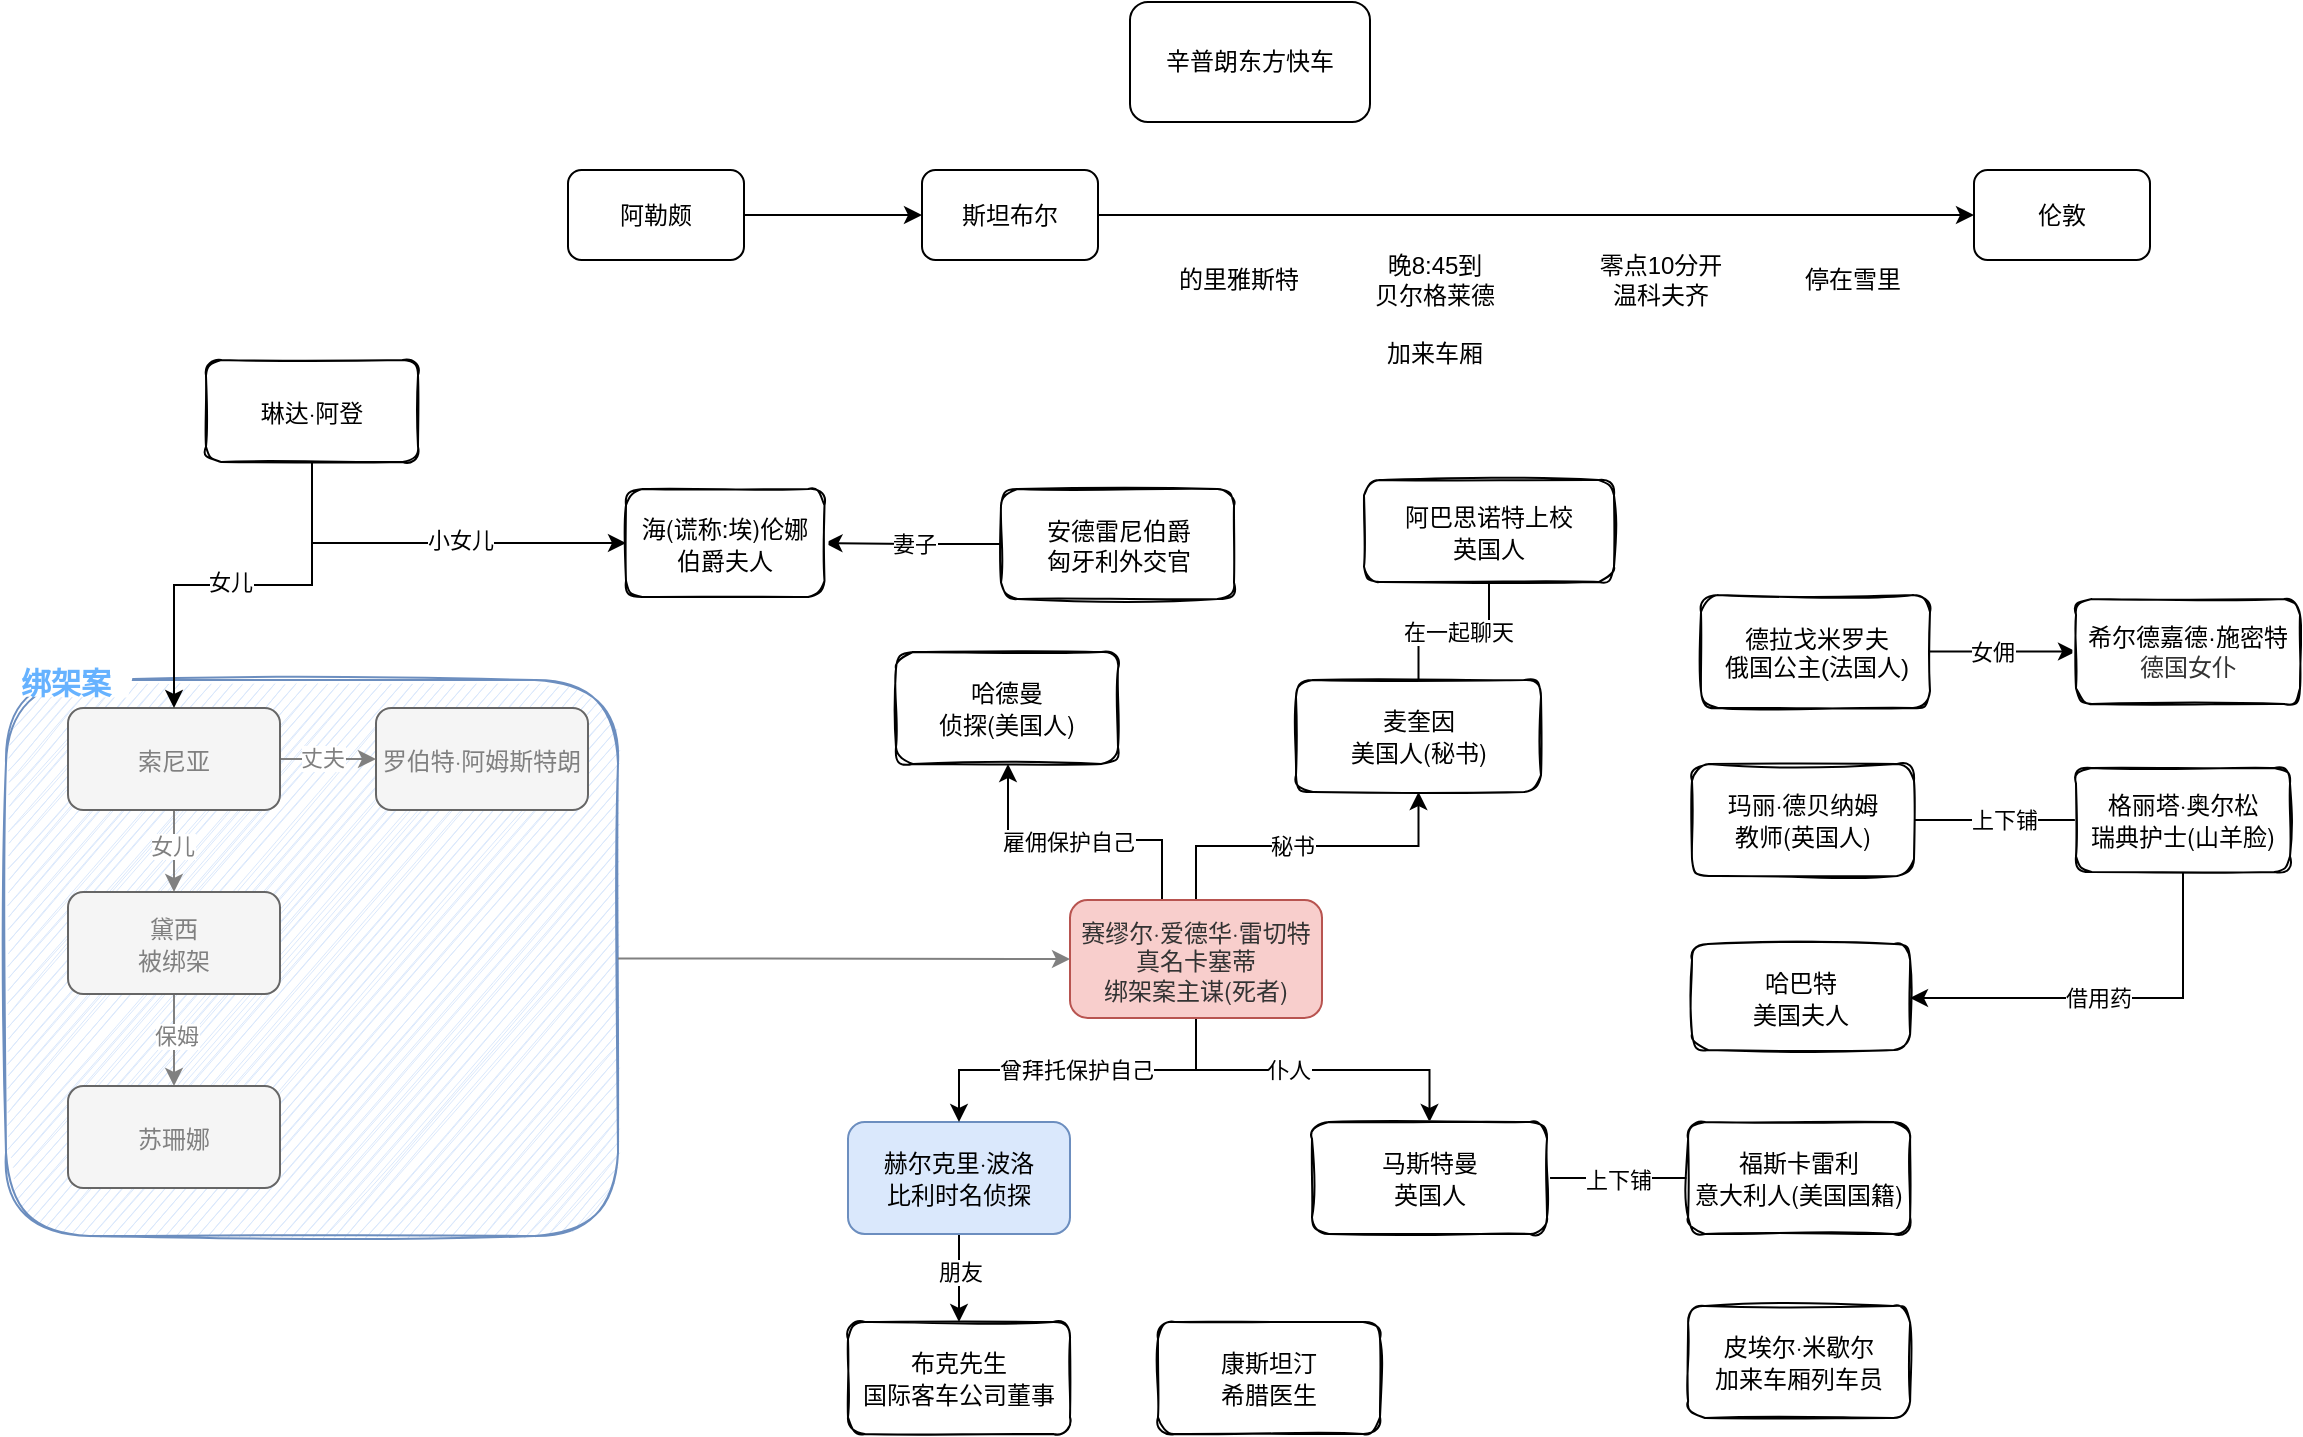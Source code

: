 <mxfile version="16.5.2" type="github">
  <diagram id="MlBCAPcGAkFOIGCXiuSW" name="Page-1">
    <mxGraphModel dx="1964" dy="1904" grid="0" gridSize="10" guides="1" tooltips="1" connect="1" arrows="1" fold="1" page="1" pageScale="1" pageWidth="827" pageHeight="1169" math="0" shadow="0">
      <root>
        <mxCell id="0" />
        <mxCell id="1" parent="0" />
        <mxCell id="QgPp9RPT2WpYIM99cKjE-49" value="" style="rounded=1;whiteSpace=wrap;html=1;sketch=1;fillColor=#dae8fc;strokeColor=#6c8ebf;" vertex="1" parent="1">
          <mxGeometry x="-168" y="267" width="306" height="278" as="geometry" />
        </mxCell>
        <mxCell id="HqvWkcDixMvHnZ1-jMWS-3" value="" style="edgeStyle=orthogonalEdgeStyle;rounded=0;orthogonalLoop=1;jettySize=auto;html=1;fontColor=default;labelBackgroundColor=none;" parent="1" source="HqvWkcDixMvHnZ1-jMWS-1" target="HqvWkcDixMvHnZ1-jMWS-2" edge="1">
          <mxGeometry relative="1" as="geometry" />
        </mxCell>
        <mxCell id="cn9sds8N5PX_h7D6BUcy-20" value="朋友" style="edgeLabel;html=1;align=center;verticalAlign=middle;resizable=0;points=[];" parent="HqvWkcDixMvHnZ1-jMWS-3" vertex="1" connectable="0">
          <mxGeometry x="-0.155" relative="1" as="geometry">
            <mxPoint as="offset" />
          </mxGeometry>
        </mxCell>
        <mxCell id="HqvWkcDixMvHnZ1-jMWS-1" value="&lt;span style=&quot;font-family: &amp;quot;helvetica neue&amp;quot;, helvetica, arial, &amp;quot;pingfang sc&amp;quot;, &amp;quot;hiragino sans gb&amp;quot;, &amp;quot;microsoft yahei&amp;quot;, &amp;quot;wenquanyi micro hei&amp;quot;, sans-serif; text-align: -webkit-left;&quot;&gt;赫尔克里·波洛&lt;br&gt;比利时名侦探&lt;br&gt;&lt;/span&gt;" style="rounded=1;whiteSpace=wrap;html=1;sketch=0;labelBackgroundColor=none;fillColor=#dae8fc;strokeColor=#6c8ebf;" parent="1" vertex="1">
          <mxGeometry x="253" y="488" width="111" height="56" as="geometry" />
        </mxCell>
        <mxCell id="HqvWkcDixMvHnZ1-jMWS-2" value="&lt;span style=&quot;font-family: &amp;quot;helvetica neue&amp;quot;, helvetica, arial, &amp;quot;pingfang sc&amp;quot;, &amp;quot;hiragino sans gb&amp;quot;, &amp;quot;microsoft yahei&amp;quot;, &amp;quot;wenquanyi micro hei&amp;quot;, sans-serif; text-align: -webkit-left;&quot;&gt;布克先生&lt;br&gt;&lt;/span&gt;&lt;span style=&quot;font-family: &amp;quot;helvetica neue&amp;quot;, helvetica, arial, &amp;quot;pingfang sc&amp;quot;, &amp;quot;hiragino sans gb&amp;quot;, &amp;quot;microsoft yahei&amp;quot;, &amp;quot;wenquanyi micro hei&amp;quot;, sans-serif; text-align: -webkit-left;&quot;&gt;国际客车公司董事&lt;/span&gt;&lt;span style=&quot;font-family: &amp;quot;helvetica neue&amp;quot;, helvetica, arial, &amp;quot;pingfang sc&amp;quot;, &amp;quot;hiragino sans gb&amp;quot;, &amp;quot;microsoft yahei&amp;quot;, &amp;quot;wenquanyi micro hei&amp;quot;, sans-serif; text-align: -webkit-left;&quot;&gt;&lt;br&gt;&lt;/span&gt;" style="rounded=1;whiteSpace=wrap;html=1;sketch=1;fontColor=default;labelBackgroundColor=none;" parent="1" vertex="1">
          <mxGeometry x="253" y="588" width="111" height="56" as="geometry" />
        </mxCell>
        <mxCell id="QgPp9RPT2WpYIM99cKjE-3" value="" style="edgeStyle=orthogonalEdgeStyle;rounded=0;orthogonalLoop=1;jettySize=auto;html=1;endArrow=none;endFill=0;" edge="1" parent="1" source="HqvWkcDixMvHnZ1-jMWS-5" target="cn9sds8N5PX_h7D6BUcy-2">
          <mxGeometry relative="1" as="geometry" />
        </mxCell>
        <mxCell id="QgPp9RPT2WpYIM99cKjE-4" value="在一起聊天" style="edgeLabel;html=1;align=center;verticalAlign=middle;resizable=0;points=[];" vertex="1" connectable="0" parent="QgPp9RPT2WpYIM99cKjE-3">
          <mxGeometry x="-0.053" relative="1" as="geometry">
            <mxPoint as="offset" />
          </mxGeometry>
        </mxCell>
        <mxCell id="HqvWkcDixMvHnZ1-jMWS-5" value="&lt;span style=&quot;font-family: &amp;#34;helvetica neue&amp;#34; , &amp;#34;helvetica&amp;#34; , &amp;#34;arial&amp;#34; , &amp;#34;pingfang sc&amp;#34; , &amp;#34;hiragino sans gb&amp;#34; , &amp;#34;microsoft yahei&amp;#34; , &amp;#34;wenquanyi micro hei&amp;#34; , sans-serif ; text-align: -webkit-left&quot;&gt;阿巴思诺特上校&lt;br&gt;&lt;/span&gt;&lt;span style=&quot;font-family: &amp;#34;helvetica neue&amp;#34; , &amp;#34;helvetica&amp;#34; , &amp;#34;arial&amp;#34; , &amp;#34;pingfang sc&amp;#34; , &amp;#34;hiragino sans gb&amp;#34; , &amp;#34;microsoft yahei&amp;#34; , &amp;#34;wenquanyi micro hei&amp;#34; , sans-serif ; text-align: -webkit-left&quot;&gt;英国人&lt;br&gt;&lt;/span&gt;" style="rounded=1;whiteSpace=wrap;html=1;sketch=1;fontColor=default;labelBackgroundColor=none;" parent="1" vertex="1">
          <mxGeometry x="511" y="167" width="125" height="51" as="geometry" />
        </mxCell>
        <mxCell id="HqvWkcDixMvHnZ1-jMWS-6" value="&lt;span style=&quot;font-family: &amp;#34;helvetica neue&amp;#34; , &amp;#34;helvetica&amp;#34; , &amp;#34;arial&amp;#34; , &amp;#34;pingfang sc&amp;#34; , &amp;#34;hiragino sans gb&amp;#34; , &amp;#34;microsoft yahei&amp;#34; , &amp;#34;wenquanyi micro hei&amp;#34; , sans-serif ; text-align: -webkit-left&quot;&gt;哈巴特&lt;br&gt;&lt;/span&gt;&lt;span style=&quot;font-family: &amp;#34;helvetica neue&amp;#34; , &amp;#34;helvetica&amp;#34; , &amp;#34;arial&amp;#34; , &amp;#34;pingfang sc&amp;#34; , &amp;#34;hiragino sans gb&amp;#34; , &amp;#34;microsoft yahei&amp;#34; , &amp;#34;wenquanyi micro hei&amp;#34; , sans-serif ; text-align: -webkit-left&quot;&gt;美国夫人&lt;/span&gt;&lt;span style=&quot;font-family: &amp;#34;helvetica neue&amp;#34; , &amp;#34;helvetica&amp;#34; , &amp;#34;arial&amp;#34; , &amp;#34;pingfang sc&amp;#34; , &amp;#34;hiragino sans gb&amp;#34; , &amp;#34;microsoft yahei&amp;#34; , &amp;#34;wenquanyi micro hei&amp;#34; , sans-serif ; text-align: -webkit-left&quot;&gt;&lt;br&gt;&lt;/span&gt;" style="rounded=1;whiteSpace=wrap;html=1;sketch=1;fontColor=default;labelBackgroundColor=none;" parent="1" vertex="1">
          <mxGeometry x="675" y="399" width="109.06" height="53" as="geometry" />
        </mxCell>
        <mxCell id="QgPp9RPT2WpYIM99cKjE-17" style="edgeStyle=orthogonalEdgeStyle;rounded=0;orthogonalLoop=1;jettySize=auto;html=1;startArrow=none;startFill=0;endArrow=none;endFill=0;" edge="1" parent="1" source="HqvWkcDixMvHnZ1-jMWS-7" target="DBjJSSzVIGZz-UhxyDz3-4">
          <mxGeometry relative="1" as="geometry" />
        </mxCell>
        <mxCell id="QgPp9RPT2WpYIM99cKjE-18" value="上下铺" style="edgeLabel;html=1;align=center;verticalAlign=middle;resizable=0;points=[];" vertex="1" connectable="0" parent="QgPp9RPT2WpYIM99cKjE-17">
          <mxGeometry x="0.113" relative="1" as="geometry">
            <mxPoint as="offset" />
          </mxGeometry>
        </mxCell>
        <mxCell id="HqvWkcDixMvHnZ1-jMWS-7" value="&lt;span style=&quot;font-family: &amp;#34;helvetica neue&amp;#34; , &amp;#34;helvetica&amp;#34; , &amp;#34;arial&amp;#34; , &amp;#34;pingfang sc&amp;#34; , &amp;#34;hiragino sans gb&amp;#34; , &amp;#34;microsoft yahei&amp;#34; , &amp;#34;wenquanyi micro hei&amp;#34; , sans-serif ; text-align: -webkit-left&quot;&gt;玛丽·德贝纳姆&lt;br&gt;&lt;/span&gt;&lt;span style=&quot;font-family: &amp;#34;helvetica neue&amp;#34; , &amp;#34;helvetica&amp;#34; , &amp;#34;arial&amp;#34; , &amp;#34;pingfang sc&amp;#34; , &amp;#34;hiragino sans gb&amp;#34; , &amp;#34;microsoft yahei&amp;#34; , &amp;#34;wenquanyi micro hei&amp;#34; , sans-serif ; text-align: -webkit-left&quot;&gt;教师(英国人)&lt;br&gt;&lt;/span&gt;" style="rounded=1;whiteSpace=wrap;html=1;sketch=1;fontColor=default;labelBackgroundColor=none;" parent="1" vertex="1">
          <mxGeometry x="675" y="309" width="111" height="56" as="geometry" />
        </mxCell>
        <mxCell id="cn9sds8N5PX_h7D6BUcy-17" value="" style="edgeStyle=orthogonalEdgeStyle;rounded=0;orthogonalLoop=1;jettySize=auto;html=1;" parent="1" source="HqvWkcDixMvHnZ1-jMWS-8" target="HqvWkcDixMvHnZ1-jMWS-1" edge="1">
          <mxGeometry relative="1" as="geometry" />
        </mxCell>
        <mxCell id="cn9sds8N5PX_h7D6BUcy-18" value="曾拜托保护自己" style="edgeLabel;html=1;align=center;verticalAlign=middle;resizable=0;points=[];" parent="cn9sds8N5PX_h7D6BUcy-17" vertex="1" connectable="0">
          <mxGeometry x="0.017" relative="1" as="geometry">
            <mxPoint as="offset" />
          </mxGeometry>
        </mxCell>
        <mxCell id="ofxOr16MVGAJpTY2hzPO-1" value="" style="edgeStyle=orthogonalEdgeStyle;rounded=0;orthogonalLoop=1;jettySize=auto;html=1;exitX=0.5;exitY=0;exitDx=0;exitDy=0;" parent="1" source="HqvWkcDixMvHnZ1-jMWS-8" target="cn9sds8N5PX_h7D6BUcy-2" edge="1">
          <mxGeometry relative="1" as="geometry">
            <mxPoint x="495" y="392" as="sourcePoint" />
          </mxGeometry>
        </mxCell>
        <mxCell id="ofxOr16MVGAJpTY2hzPO-4" value="秘书" style="edgeLabel;html=1;align=center;verticalAlign=middle;resizable=0;points=[];" parent="ofxOr16MVGAJpTY2hzPO-1" vertex="1" connectable="0">
          <mxGeometry x="-0.12" y="-2" relative="1" as="geometry">
            <mxPoint x="2" y="-2" as="offset" />
          </mxGeometry>
        </mxCell>
        <mxCell id="QgPp9RPT2WpYIM99cKjE-1" style="edgeStyle=orthogonalEdgeStyle;rounded=0;orthogonalLoop=1;jettySize=auto;html=1;exitX=0.5;exitY=1;exitDx=0;exitDy=0;" edge="1" parent="1" source="HqvWkcDixMvHnZ1-jMWS-8" target="cn9sds8N5PX_h7D6BUcy-3">
          <mxGeometry relative="1" as="geometry" />
        </mxCell>
        <mxCell id="QgPp9RPT2WpYIM99cKjE-2" value="仆人" style="edgeLabel;html=1;align=center;verticalAlign=middle;resizable=0;points=[];" vertex="1" connectable="0" parent="QgPp9RPT2WpYIM99cKjE-1">
          <mxGeometry x="-0.493" y="-2" relative="1" as="geometry">
            <mxPoint x="29" y="-2" as="offset" />
          </mxGeometry>
        </mxCell>
        <mxCell id="QgPp9RPT2WpYIM99cKjE-9" style="edgeStyle=orthogonalEdgeStyle;rounded=0;orthogonalLoop=1;jettySize=auto;html=1;entryX=0.5;entryY=1;entryDx=0;entryDy=0;endArrow=classic;endFill=1;startArrow=none;startFill=0;" edge="1" parent="1" source="HqvWkcDixMvHnZ1-jMWS-8" target="QgPp9RPT2WpYIM99cKjE-7">
          <mxGeometry relative="1" as="geometry">
            <Array as="points">
              <mxPoint x="410" y="347" />
              <mxPoint x="333" y="347" />
              <mxPoint x="333" y="309" />
            </Array>
          </mxGeometry>
        </mxCell>
        <mxCell id="QgPp9RPT2WpYIM99cKjE-10" value="雇佣保护自己" style="edgeLabel;html=1;align=center;verticalAlign=middle;resizable=0;points=[];" vertex="1" connectable="0" parent="QgPp9RPT2WpYIM99cKjE-9">
          <mxGeometry x="0.06" y="-2" relative="1" as="geometry">
            <mxPoint y="3" as="offset" />
          </mxGeometry>
        </mxCell>
        <mxCell id="HqvWkcDixMvHnZ1-jMWS-8" value="&lt;span style=&quot;background-color: rgb(255 , 255 , 255)&quot;&gt;&lt;font color=&quot;#333333&quot; face=&quot;helvetica neue, helvetica, arial, pingfang sc, hiragino sans gb, microsoft yahei, wenquanyi micro hei, sans-serif&quot;&gt;&lt;div&gt;赛缪尔·爱德华·雷切特&lt;/div&gt;&lt;div&gt;真名卡塞蒂&lt;/div&gt;&lt;div&gt;绑架案主谋(死者)&lt;/div&gt;&lt;/font&gt;&lt;/span&gt;" style="rounded=1;whiteSpace=wrap;html=1;sketch=0;fillColor=#f8cecc;strokeColor=#b85450;align=center;" parent="1" vertex="1">
          <mxGeometry x="364" y="377" width="126" height="59" as="geometry" />
        </mxCell>
        <mxCell id="DBjJSSzVIGZz-UhxyDz3-2" value="" style="edgeStyle=orthogonalEdgeStyle;rounded=0;orthogonalLoop=1;jettySize=auto;html=1;" parent="1" source="cn9sds8N5PX_h7D6BUcy-1" target="DBjJSSzVIGZz-UhxyDz3-1" edge="1">
          <mxGeometry relative="1" as="geometry" />
        </mxCell>
        <mxCell id="DBjJSSzVIGZz-UhxyDz3-3" value="女佣" style="edgeLabel;html=1;align=center;verticalAlign=middle;resizable=0;points=[];" parent="DBjJSSzVIGZz-UhxyDz3-2" vertex="1" connectable="0">
          <mxGeometry x="-0.182" y="2" relative="1" as="geometry">
            <mxPoint x="1" y="2" as="offset" />
          </mxGeometry>
        </mxCell>
        <mxCell id="cn9sds8N5PX_h7D6BUcy-1" value="&lt;span style=&quot;text-align: -webkit-left&quot;&gt;&lt;font face=&quot;helvetica neue, helvetica, arial, pingfang sc, hiragino sans gb, microsoft yahei, wenquanyi micro hei, sans-serif&quot;&gt;德拉戈米罗夫&lt;br&gt;&lt;/font&gt;俄国公主(法国人)&lt;br&gt;&lt;/span&gt;" style="rounded=1;whiteSpace=wrap;html=1;sketch=1;fontColor=default;labelBackgroundColor=none;" parent="1" vertex="1">
          <mxGeometry x="679.5" y="224.5" width="114.5" height="56.5" as="geometry" />
        </mxCell>
        <mxCell id="cn9sds8N5PX_h7D6BUcy-2" value="&lt;span style=&quot;font-family: &amp;#34;helvetica neue&amp;#34; , &amp;#34;helvetica&amp;#34; , &amp;#34;arial&amp;#34; , &amp;#34;pingfang sc&amp;#34; , &amp;#34;hiragino sans gb&amp;#34; , &amp;#34;microsoft yahei&amp;#34; , &amp;#34;wenquanyi micro hei&amp;#34; , sans-serif ; text-align: -webkit-left&quot;&gt;麦奎因&lt;br&gt;美国人(秘书)&lt;br&gt;&lt;/span&gt;" style="rounded=1;whiteSpace=wrap;html=1;sketch=1;fontColor=default;labelBackgroundColor=none;" parent="1" vertex="1">
          <mxGeometry x="477" y="267" width="122.5" height="56" as="geometry" />
        </mxCell>
        <mxCell id="QgPp9RPT2WpYIM99cKjE-12" value="" style="edgeStyle=orthogonalEdgeStyle;rounded=0;orthogonalLoop=1;jettySize=auto;html=1;startArrow=none;startFill=0;endArrow=none;endFill=0;" edge="1" parent="1" source="cn9sds8N5PX_h7D6BUcy-3" target="QgPp9RPT2WpYIM99cKjE-11">
          <mxGeometry relative="1" as="geometry" />
        </mxCell>
        <mxCell id="QgPp9RPT2WpYIM99cKjE-13" value="上下铺" style="edgeLabel;html=1;align=center;verticalAlign=middle;resizable=0;points=[];" vertex="1" connectable="0" parent="QgPp9RPT2WpYIM99cKjE-12">
          <mxGeometry x="0.033" y="-1" relative="1" as="geometry">
            <mxPoint x="-1" as="offset" />
          </mxGeometry>
        </mxCell>
        <mxCell id="cn9sds8N5PX_h7D6BUcy-3" value="&lt;span style=&quot;text-align: -webkit-left&quot;&gt;&lt;font face=&quot;helvetica neue, helvetica, arial, pingfang sc, hiragino sans gb, microsoft yahei, wenquanyi micro hei, sans-serif&quot;&gt;马斯特曼&lt;/font&gt;&lt;br&gt;&lt;font face=&quot;helvetica neue, helvetica, arial, pingfang sc, hiragino sans gb, microsoft yahei, wenquanyi micro hei, sans-serif&quot;&gt;英国人&lt;/font&gt;&lt;br&gt;&lt;/span&gt;" style="rounded=1;whiteSpace=wrap;html=1;sketch=1;fontColor=default;labelBackgroundColor=none;" parent="1" vertex="1">
          <mxGeometry x="485" y="488" width="117.5" height="56" as="geometry" />
        </mxCell>
        <mxCell id="cn9sds8N5PX_h7D6BUcy-6" value="辛普朗东方快车" style="rounded=1;whiteSpace=wrap;html=1;sketch=0;" parent="1" vertex="1">
          <mxGeometry x="394" y="-72" width="120" height="60" as="geometry" />
        </mxCell>
        <mxCell id="cn9sds8N5PX_h7D6BUcy-7" value="" style="endArrow=classic;html=1;rounded=0;exitX=1;exitY=0.5;exitDx=0;exitDy=0;entryX=0;entryY=0.5;entryDx=0;entryDy=0;" parent="1" edge="1" target="QgPp9RPT2WpYIM99cKjE-32" source="QgPp9RPT2WpYIM99cKjE-22">
          <mxGeometry width="50" height="50" relative="1" as="geometry">
            <mxPoint x="400" y="36" as="sourcePoint" />
            <mxPoint x="816" y="36" as="targetPoint" />
          </mxGeometry>
        </mxCell>
        <mxCell id="cn9sds8N5PX_h7D6BUcy-9" value="晚8:45到&lt;br&gt;贝尔格莱德" style="text;html=1;strokeColor=none;fillColor=none;align=center;verticalAlign=middle;whiteSpace=wrap;rounded=0;sketch=0;" parent="1" vertex="1">
          <mxGeometry x="511" y="52" width="71" height="30" as="geometry" />
        </mxCell>
        <mxCell id="cn9sds8N5PX_h7D6BUcy-10" value="&lt;span style=&quot;font-family: &amp;#34;helvetica neue&amp;#34; , &amp;#34;helvetica&amp;#34; , &amp;#34;arial&amp;#34; , &amp;#34;pingfang sc&amp;#34; , &amp;#34;hiragino sans gb&amp;#34; , &amp;#34;microsoft yahei&amp;#34; , &amp;#34;wenquanyi micro hei&amp;#34; , sans-serif ; text-align: -webkit-left&quot;&gt;康斯坦汀&lt;br&gt;希腊医生&lt;br&gt;&lt;/span&gt;" style="rounded=1;whiteSpace=wrap;html=1;sketch=1;fontColor=default;labelBackgroundColor=none;" parent="1" vertex="1">
          <mxGeometry x="408" y="588" width="111" height="56" as="geometry" />
        </mxCell>
        <mxCell id="cn9sds8N5PX_h7D6BUcy-11" value="&lt;span style=&quot;text-align: -webkit-left&quot;&gt;&lt;font face=&quot;helvetica neue, helvetica, arial, pingfang sc, hiragino sans gb, microsoft yahei, wenquanyi micro hei, sans-serif&quot;&gt;皮埃尔·米歇尔&lt;/font&gt;&lt;/span&gt;&lt;br style=&quot;font-family: &amp;#34;helvetica neue&amp;#34; , &amp;#34;helvetica&amp;#34; , &amp;#34;arial&amp;#34; , &amp;#34;pingfang sc&amp;#34; , &amp;#34;hiragino sans gb&amp;#34; , &amp;#34;microsoft yahei&amp;#34; , &amp;#34;wenquanyi micro hei&amp;#34; , sans-serif ; text-align: -webkit-left&quot;&gt;&lt;span style=&quot;font-family: &amp;#34;helvetica neue&amp;#34; , &amp;#34;helvetica&amp;#34; , &amp;#34;arial&amp;#34; , &amp;#34;pingfang sc&amp;#34; , &amp;#34;hiragino sans gb&amp;#34; , &amp;#34;microsoft yahei&amp;#34; , &amp;#34;wenquanyi micro hei&amp;#34; , sans-serif ; text-align: -webkit-left&quot;&gt;加来车厢列车员&lt;/span&gt;&lt;span style=&quot;font-family: &amp;#34;helvetica neue&amp;#34; , &amp;#34;helvetica&amp;#34; , &amp;#34;arial&amp;#34; , &amp;#34;pingfang sc&amp;#34; , &amp;#34;hiragino sans gb&amp;#34; , &amp;#34;microsoft yahei&amp;#34; , &amp;#34;wenquanyi micro hei&amp;#34; , sans-serif ; text-align: -webkit-left&quot;&gt;&lt;br&gt;&lt;/span&gt;" style="rounded=1;whiteSpace=wrap;html=1;sketch=1;fontColor=default;labelBackgroundColor=none;" parent="1" vertex="1">
          <mxGeometry x="673.06" y="580" width="111" height="56" as="geometry" />
        </mxCell>
        <mxCell id="DBjJSSzVIGZz-UhxyDz3-1" value="希尔德嘉德·施密特&lt;br&gt;&lt;span style=&quot;color: rgb(51 , 51 , 51) ; font-family: &amp;#34;helvetica neue&amp;#34; , &amp;#34;helvetica&amp;#34; , &amp;#34;arial&amp;#34; , &amp;#34;pingfang sc&amp;#34; , &amp;#34;hiragino sans gb&amp;#34; , &amp;#34;microsoft yahei&amp;#34; , &amp;#34;wenquanyi micro hei&amp;#34; , sans-serif ; text-align: -webkit-left ; background-color: rgb(255 , 255 , 255)&quot;&gt;德国女仆&lt;/span&gt;" style="whiteSpace=wrap;html=1;rounded=1;sketch=1;labelBackgroundColor=none;" parent="1" vertex="1">
          <mxGeometry x="867" y="226.5" width="112" height="52.5" as="geometry" />
        </mxCell>
        <mxCell id="QgPp9RPT2WpYIM99cKjE-19" style="edgeStyle=orthogonalEdgeStyle;rounded=0;orthogonalLoop=1;jettySize=auto;html=1;startArrow=none;startFill=0;endArrow=classic;endFill=1;exitX=0.5;exitY=1;exitDx=0;exitDy=0;" edge="1" parent="1" source="DBjJSSzVIGZz-UhxyDz3-4">
          <mxGeometry relative="1" as="geometry">
            <mxPoint x="784" y="426" as="targetPoint" />
            <Array as="points">
              <mxPoint x="920" y="426" />
              <mxPoint x="784" y="426" />
            </Array>
          </mxGeometry>
        </mxCell>
        <mxCell id="QgPp9RPT2WpYIM99cKjE-20" value="借用药" style="edgeLabel;html=1;align=center;verticalAlign=middle;resizable=0;points=[];" vertex="1" connectable="0" parent="QgPp9RPT2WpYIM99cKjE-19">
          <mxGeometry x="0.057" relative="1" as="geometry">
            <mxPoint as="offset" />
          </mxGeometry>
        </mxCell>
        <mxCell id="DBjJSSzVIGZz-UhxyDz3-4" value="&lt;span style=&quot;text-align: -webkit-left&quot;&gt;&lt;font face=&quot;helvetica neue, helvetica, arial, pingfang sc, hiragino sans gb, microsoft yahei, wenquanyi micro hei, sans-serif&quot;&gt;格丽塔·奥尔松&lt;br&gt;瑞典护士(山羊脸)&lt;/font&gt;&lt;br&gt;&lt;/span&gt;" style="rounded=1;whiteSpace=wrap;html=1;sketch=1;fontColor=default;labelBackgroundColor=none;" parent="1" vertex="1">
          <mxGeometry x="867" y="311" width="107" height="52" as="geometry" />
        </mxCell>
        <mxCell id="DBjJSSzVIGZz-UhxyDz3-7" value="" style="edgeStyle=orthogonalEdgeStyle;rounded=0;orthogonalLoop=1;jettySize=auto;html=1;" parent="1" source="DBjJSSzVIGZz-UhxyDz3-5" target="DBjJSSzVIGZz-UhxyDz3-6" edge="1">
          <mxGeometry relative="1" as="geometry" />
        </mxCell>
        <mxCell id="DBjJSSzVIGZz-UhxyDz3-8" value="妻子" style="edgeLabel;html=1;align=center;verticalAlign=middle;resizable=0;points=[];" parent="DBjJSSzVIGZz-UhxyDz3-7" vertex="1" connectable="0">
          <mxGeometry x="0.022" relative="1" as="geometry">
            <mxPoint x="1" as="offset" />
          </mxGeometry>
        </mxCell>
        <mxCell id="DBjJSSzVIGZz-UhxyDz3-5" value="&lt;span&gt;&lt;font face=&quot;helvetica neue, helvetica, arial, pingfang sc, hiragino sans gb, microsoft yahei, wenquanyi micro hei, sans-serif&quot;&gt;&lt;div&gt;安德雷尼伯爵&lt;/div&gt;&lt;div&gt;匈牙利外交官&lt;/div&gt;&lt;/font&gt;&lt;/span&gt;" style="rounded=1;whiteSpace=wrap;html=1;sketch=1;fontColor=default;labelBackgroundColor=none;align=center;" parent="1" vertex="1">
          <mxGeometry x="329.5" y="171.5" width="116.5" height="55" as="geometry" />
        </mxCell>
        <mxCell id="DBjJSSzVIGZz-UhxyDz3-6" value="&lt;span&gt;&lt;font face=&quot;helvetica neue, helvetica, arial, pingfang sc, hiragino sans gb, microsoft yahei, wenquanyi micro hei, sans-serif&quot;&gt;海(谎称:埃)伦娜&lt;br&gt;伯爵夫人&lt;br&gt;&lt;/font&gt;&lt;/span&gt;" style="rounded=1;whiteSpace=wrap;html=1;sketch=1;fontColor=default;labelBackgroundColor=none;align=center;" parent="1" vertex="1">
          <mxGeometry x="142" y="171.5" width="99.25" height="54" as="geometry" />
        </mxCell>
        <mxCell id="QgPp9RPT2WpYIM99cKjE-7" value="&lt;span style=&quot;font-family: &amp;#34;helvetica neue&amp;#34; , &amp;#34;helvetica&amp;#34; , &amp;#34;arial&amp;#34; , &amp;#34;pingfang sc&amp;#34; , &amp;#34;hiragino sans gb&amp;#34; , &amp;#34;microsoft yahei&amp;#34; , &amp;#34;wenquanyi micro hei&amp;#34; , sans-serif ; text-align: -webkit-left&quot;&gt;哈德曼&lt;br&gt;侦探(美国人)&lt;br&gt;&lt;/span&gt;" style="rounded=1;whiteSpace=wrap;html=1;sketch=1;fontColor=default;labelBackgroundColor=none;" vertex="1" parent="1">
          <mxGeometry x="277" y="253" width="111" height="56" as="geometry" />
        </mxCell>
        <mxCell id="QgPp9RPT2WpYIM99cKjE-11" value="&lt;span style=&quot;font-family: &amp;#34;helvetica neue&amp;#34; , &amp;#34;helvetica&amp;#34; , &amp;#34;arial&amp;#34; , &amp;#34;pingfang sc&amp;#34; , &amp;#34;hiragino sans gb&amp;#34; , &amp;#34;microsoft yahei&amp;#34; , &amp;#34;wenquanyi micro hei&amp;#34; , sans-serif ; text-align: -webkit-left&quot;&gt;福斯卡雷利&lt;br&gt;意大利人(美国国籍)&lt;br&gt;&lt;/span&gt;" style="rounded=1;whiteSpace=wrap;html=1;sketch=1;fontColor=default;labelBackgroundColor=none;" vertex="1" parent="1">
          <mxGeometry x="673.06" y="488" width="111" height="56" as="geometry" />
        </mxCell>
        <mxCell id="QgPp9RPT2WpYIM99cKjE-14" value="停在雪里" style="text;html=1;strokeColor=none;fillColor=none;align=center;verticalAlign=middle;whiteSpace=wrap;rounded=0;sketch=0;" vertex="1" parent="1">
          <mxGeometry x="720" y="52" width="71" height="30" as="geometry" />
        </mxCell>
        <mxCell id="QgPp9RPT2WpYIM99cKjE-22" value="&lt;span&gt;斯坦布尔&lt;/span&gt;" style="rounded=1;whiteSpace=wrap;html=1;" vertex="1" parent="1">
          <mxGeometry x="290" y="12" width="88" height="45" as="geometry" />
        </mxCell>
        <mxCell id="QgPp9RPT2WpYIM99cKjE-24" value="" style="edgeStyle=orthogonalEdgeStyle;rounded=0;orthogonalLoop=1;jettySize=auto;html=1;startArrow=none;startFill=0;endArrow=classic;endFill=1;" edge="1" parent="1" source="QgPp9RPT2WpYIM99cKjE-23" target="QgPp9RPT2WpYIM99cKjE-22">
          <mxGeometry relative="1" as="geometry" />
        </mxCell>
        <mxCell id="QgPp9RPT2WpYIM99cKjE-23" value="阿勒颇" style="rounded=1;whiteSpace=wrap;html=1;" vertex="1" parent="1">
          <mxGeometry x="113" y="12" width="88" height="45" as="geometry" />
        </mxCell>
        <mxCell id="QgPp9RPT2WpYIM99cKjE-25" value="的里雅斯特" style="text;html=1;strokeColor=none;fillColor=none;align=center;verticalAlign=middle;whiteSpace=wrap;rounded=0;sketch=0;" vertex="1" parent="1">
          <mxGeometry x="412.5" y="52" width="71" height="30" as="geometry" />
        </mxCell>
        <mxCell id="QgPp9RPT2WpYIM99cKjE-26" value="加来车厢" style="text;html=1;strokeColor=none;fillColor=none;align=center;verticalAlign=middle;whiteSpace=wrap;rounded=0;sketch=0;" vertex="1" parent="1">
          <mxGeometry x="511" y="89" width="71" height="30" as="geometry" />
        </mxCell>
        <mxCell id="QgPp9RPT2WpYIM99cKjE-27" value="零点10分开&lt;br&gt;温科夫齐" style="text;html=1;strokeColor=none;fillColor=none;align=center;verticalAlign=middle;whiteSpace=wrap;rounded=0;sketch=0;" vertex="1" parent="1">
          <mxGeometry x="624" y="52" width="71" height="30" as="geometry" />
        </mxCell>
        <mxCell id="QgPp9RPT2WpYIM99cKjE-32" value="&lt;span&gt;伦敦&lt;/span&gt;" style="rounded=1;whiteSpace=wrap;html=1;" vertex="1" parent="1">
          <mxGeometry x="816" y="12" width="88" height="45" as="geometry" />
        </mxCell>
        <mxCell id="QgPp9RPT2WpYIM99cKjE-33" value="&lt;span style=&quot;font-family: &amp;quot;helvetica neue&amp;quot; , &amp;quot;helvetica&amp;quot; , &amp;quot;arial&amp;quot; , &amp;quot;pingfang sc&amp;quot; , &amp;quot;hiragino sans gb&amp;quot; , &amp;quot;microsoft yahei&amp;quot; , &amp;quot;wenquanyi micro hei&amp;quot; , sans-serif ; text-align: -webkit-left&quot;&gt;罗伯特·阿姆斯特朗&lt;br&gt;&lt;/span&gt;" style="rounded=1;whiteSpace=wrap;html=1;sketch=0;fontColor=#808080;labelBackgroundColor=none;fillColor=#f5f5f5;strokeColor=#666666;" vertex="1" parent="1">
          <mxGeometry x="17" y="281" width="106" height="51" as="geometry" />
        </mxCell>
        <mxCell id="QgPp9RPT2WpYIM99cKjE-41" value="" style="edgeStyle=orthogonalEdgeStyle;rounded=0;orthogonalLoop=1;jettySize=auto;html=1;startArrow=none;startFill=0;endArrow=classic;endFill=1;fontColor=#808080;strokeColor=#808080;" edge="1" parent="1" source="QgPp9RPT2WpYIM99cKjE-34" target="QgPp9RPT2WpYIM99cKjE-33">
          <mxGeometry relative="1" as="geometry" />
        </mxCell>
        <mxCell id="QgPp9RPT2WpYIM99cKjE-42" value="丈夫" style="edgeLabel;html=1;align=center;verticalAlign=middle;resizable=0;points=[];fontColor=#808080;" vertex="1" connectable="0" parent="QgPp9RPT2WpYIM99cKjE-41">
          <mxGeometry x="-0.156" y="1" relative="1" as="geometry">
            <mxPoint as="offset" />
          </mxGeometry>
        </mxCell>
        <mxCell id="QgPp9RPT2WpYIM99cKjE-43" value="" style="edgeStyle=orthogonalEdgeStyle;rounded=0;orthogonalLoop=1;jettySize=auto;html=1;startArrow=none;startFill=0;endArrow=classic;endFill=1;fontColor=#808080;strokeColor=#808080;" edge="1" parent="1" source="QgPp9RPT2WpYIM99cKjE-34" target="QgPp9RPT2WpYIM99cKjE-35">
          <mxGeometry relative="1" as="geometry" />
        </mxCell>
        <mxCell id="QgPp9RPT2WpYIM99cKjE-44" value="女儿" style="edgeLabel;html=1;align=center;verticalAlign=middle;resizable=0;points=[];fontColor=#808080;" vertex="1" connectable="0" parent="QgPp9RPT2WpYIM99cKjE-43">
          <mxGeometry x="-0.384" y="-2" relative="1" as="geometry">
            <mxPoint x="1" y="5" as="offset" />
          </mxGeometry>
        </mxCell>
        <mxCell id="QgPp9RPT2WpYIM99cKjE-34" value="&lt;span style=&quot;font-family: &amp;quot;helvetica neue&amp;quot; , &amp;quot;helvetica&amp;quot; , &amp;quot;arial&amp;quot; , &amp;quot;pingfang sc&amp;quot; , &amp;quot;hiragino sans gb&amp;quot; , &amp;quot;microsoft yahei&amp;quot; , &amp;quot;wenquanyi micro hei&amp;quot; , sans-serif ; text-align: -webkit-left&quot;&gt;索尼亚&lt;br&gt;&lt;/span&gt;" style="rounded=1;whiteSpace=wrap;html=1;sketch=0;fontColor=#808080;labelBackgroundColor=none;fillColor=#f5f5f5;strokeColor=#666666;" vertex="1" parent="1">
          <mxGeometry x="-137" y="281" width="106" height="51" as="geometry" />
        </mxCell>
        <mxCell id="QgPp9RPT2WpYIM99cKjE-46" value="" style="edgeStyle=orthogonalEdgeStyle;rounded=0;orthogonalLoop=1;jettySize=auto;html=1;startArrow=none;startFill=0;endArrow=classic;endFill=1;fontColor=#808080;strokeColor=#808080;" edge="1" parent="1" source="QgPp9RPT2WpYIM99cKjE-35" target="QgPp9RPT2WpYIM99cKjE-36">
          <mxGeometry relative="1" as="geometry" />
        </mxCell>
        <mxCell id="QgPp9RPT2WpYIM99cKjE-47" value="保姆" style="edgeLabel;html=1;align=center;verticalAlign=middle;resizable=0;points=[];fontColor=#808080;" vertex="1" connectable="0" parent="QgPp9RPT2WpYIM99cKjE-46">
          <mxGeometry x="-0.142" y="3" relative="1" as="geometry">
            <mxPoint x="-2" y="1" as="offset" />
          </mxGeometry>
        </mxCell>
        <mxCell id="QgPp9RPT2WpYIM99cKjE-35" value="&lt;span style=&quot;font-family: &amp;quot;helvetica neue&amp;quot; , &amp;quot;helvetica&amp;quot; , &amp;quot;arial&amp;quot; , &amp;quot;pingfang sc&amp;quot; , &amp;quot;hiragino sans gb&amp;quot; , &amp;quot;microsoft yahei&amp;quot; , &amp;quot;wenquanyi micro hei&amp;quot; , sans-serif ; text-align: -webkit-left&quot;&gt;黛西&lt;br&gt;被绑架&lt;br&gt;&lt;/span&gt;" style="rounded=1;whiteSpace=wrap;html=1;sketch=0;fontColor=#808080;labelBackgroundColor=none;fillColor=#f5f5f5;strokeColor=#666666;" vertex="1" parent="1">
          <mxGeometry x="-137" y="373" width="106" height="51" as="geometry" />
        </mxCell>
        <mxCell id="QgPp9RPT2WpYIM99cKjE-36" value="&lt;span style=&quot;font-family: &amp;quot;helvetica neue&amp;quot; , &amp;quot;helvetica&amp;quot; , &amp;quot;arial&amp;quot; , &amp;quot;pingfang sc&amp;quot; , &amp;quot;hiragino sans gb&amp;quot; , &amp;quot;microsoft yahei&amp;quot; , &amp;quot;wenquanyi micro hei&amp;quot; , sans-serif ; text-align: -webkit-left&quot;&gt;苏珊娜&lt;br&gt;&lt;/span&gt;" style="rounded=1;whiteSpace=wrap;html=1;sketch=0;fontColor=#808080;labelBackgroundColor=none;fillColor=#f5f5f5;strokeColor=#666666;" vertex="1" parent="1">
          <mxGeometry x="-137" y="470" width="106" height="51" as="geometry" />
        </mxCell>
        <mxCell id="QgPp9RPT2WpYIM99cKjE-38" value="" style="edgeStyle=orthogonalEdgeStyle;rounded=0;orthogonalLoop=1;jettySize=auto;html=1;startArrow=none;startFill=0;endArrow=classic;endFill=1;" edge="1" parent="1" source="QgPp9RPT2WpYIM99cKjE-37" target="QgPp9RPT2WpYIM99cKjE-34">
          <mxGeometry relative="1" as="geometry" />
        </mxCell>
        <mxCell id="QgPp9RPT2WpYIM99cKjE-39" value="女儿" style="edgeLabel;html=1;align=center;verticalAlign=middle;resizable=0;points=[];" vertex="1" connectable="0" parent="QgPp9RPT2WpYIM99cKjE-38">
          <mxGeometry x="0.07" y="-2" relative="1" as="geometry">
            <mxPoint as="offset" />
          </mxGeometry>
        </mxCell>
        <mxCell id="QgPp9RPT2WpYIM99cKjE-52" style="edgeStyle=orthogonalEdgeStyle;rounded=0;orthogonalLoop=1;jettySize=auto;html=1;entryX=0;entryY=0.5;entryDx=0;entryDy=0;fontSize=15;fontColor=#808080;startArrow=none;startFill=0;endArrow=classic;endFill=1;strokeColor=#000000;exitX=0.5;exitY=1;exitDx=0;exitDy=0;" edge="1" parent="1" source="QgPp9RPT2WpYIM99cKjE-37" target="DBjJSSzVIGZz-UhxyDz3-6">
          <mxGeometry relative="1" as="geometry" />
        </mxCell>
        <mxCell id="QgPp9RPT2WpYIM99cKjE-53" value="小女儿" style="edgeLabel;html=1;align=center;verticalAlign=middle;resizable=0;points=[];fontSize=11;fontColor=#000000;" vertex="1" connectable="0" parent="QgPp9RPT2WpYIM99cKjE-52">
          <mxGeometry x="0.157" y="2" relative="1" as="geometry">
            <mxPoint as="offset" />
          </mxGeometry>
        </mxCell>
        <mxCell id="QgPp9RPT2WpYIM99cKjE-37" value="&lt;span style=&quot;font-family: &amp;#34;helvetica neue&amp;#34; , &amp;#34;helvetica&amp;#34; , &amp;#34;arial&amp;#34; , &amp;#34;pingfang sc&amp;#34; , &amp;#34;hiragino sans gb&amp;#34; , &amp;#34;microsoft yahei&amp;#34; , &amp;#34;wenquanyi micro hei&amp;#34; , sans-serif ; text-align: -webkit-left&quot;&gt;琳达·阿登&lt;br&gt;&lt;/span&gt;" style="rounded=1;whiteSpace=wrap;html=1;sketch=1;fontColor=default;labelBackgroundColor=none;" vertex="1" parent="1">
          <mxGeometry x="-68" y="107" width="106" height="51" as="geometry" />
        </mxCell>
        <mxCell id="QgPp9RPT2WpYIM99cKjE-50" value="绑架案" style="text;html=1;strokeColor=none;fillColor=default;align=center;verticalAlign=middle;whiteSpace=wrap;rounded=0;sketch=1;fontSize=15;fontColor=#66B2FF;fontStyle=1" vertex="1" parent="1">
          <mxGeometry x="-171" y="260" width="66" height="16" as="geometry" />
        </mxCell>
        <mxCell id="QgPp9RPT2WpYIM99cKjE-51" value="" style="endArrow=classic;html=1;rounded=0;fontSize=15;fontColor=#808080;strokeColor=#808080;entryX=0;entryY=0.5;entryDx=0;entryDy=0;" edge="1" parent="1" source="QgPp9RPT2WpYIM99cKjE-49" target="HqvWkcDixMvHnZ1-jMWS-8">
          <mxGeometry width="50" height="50" relative="1" as="geometry">
            <mxPoint x="368" y="401" as="sourcePoint" />
            <mxPoint x="418" y="351" as="targetPoint" />
          </mxGeometry>
        </mxCell>
      </root>
    </mxGraphModel>
  </diagram>
</mxfile>
